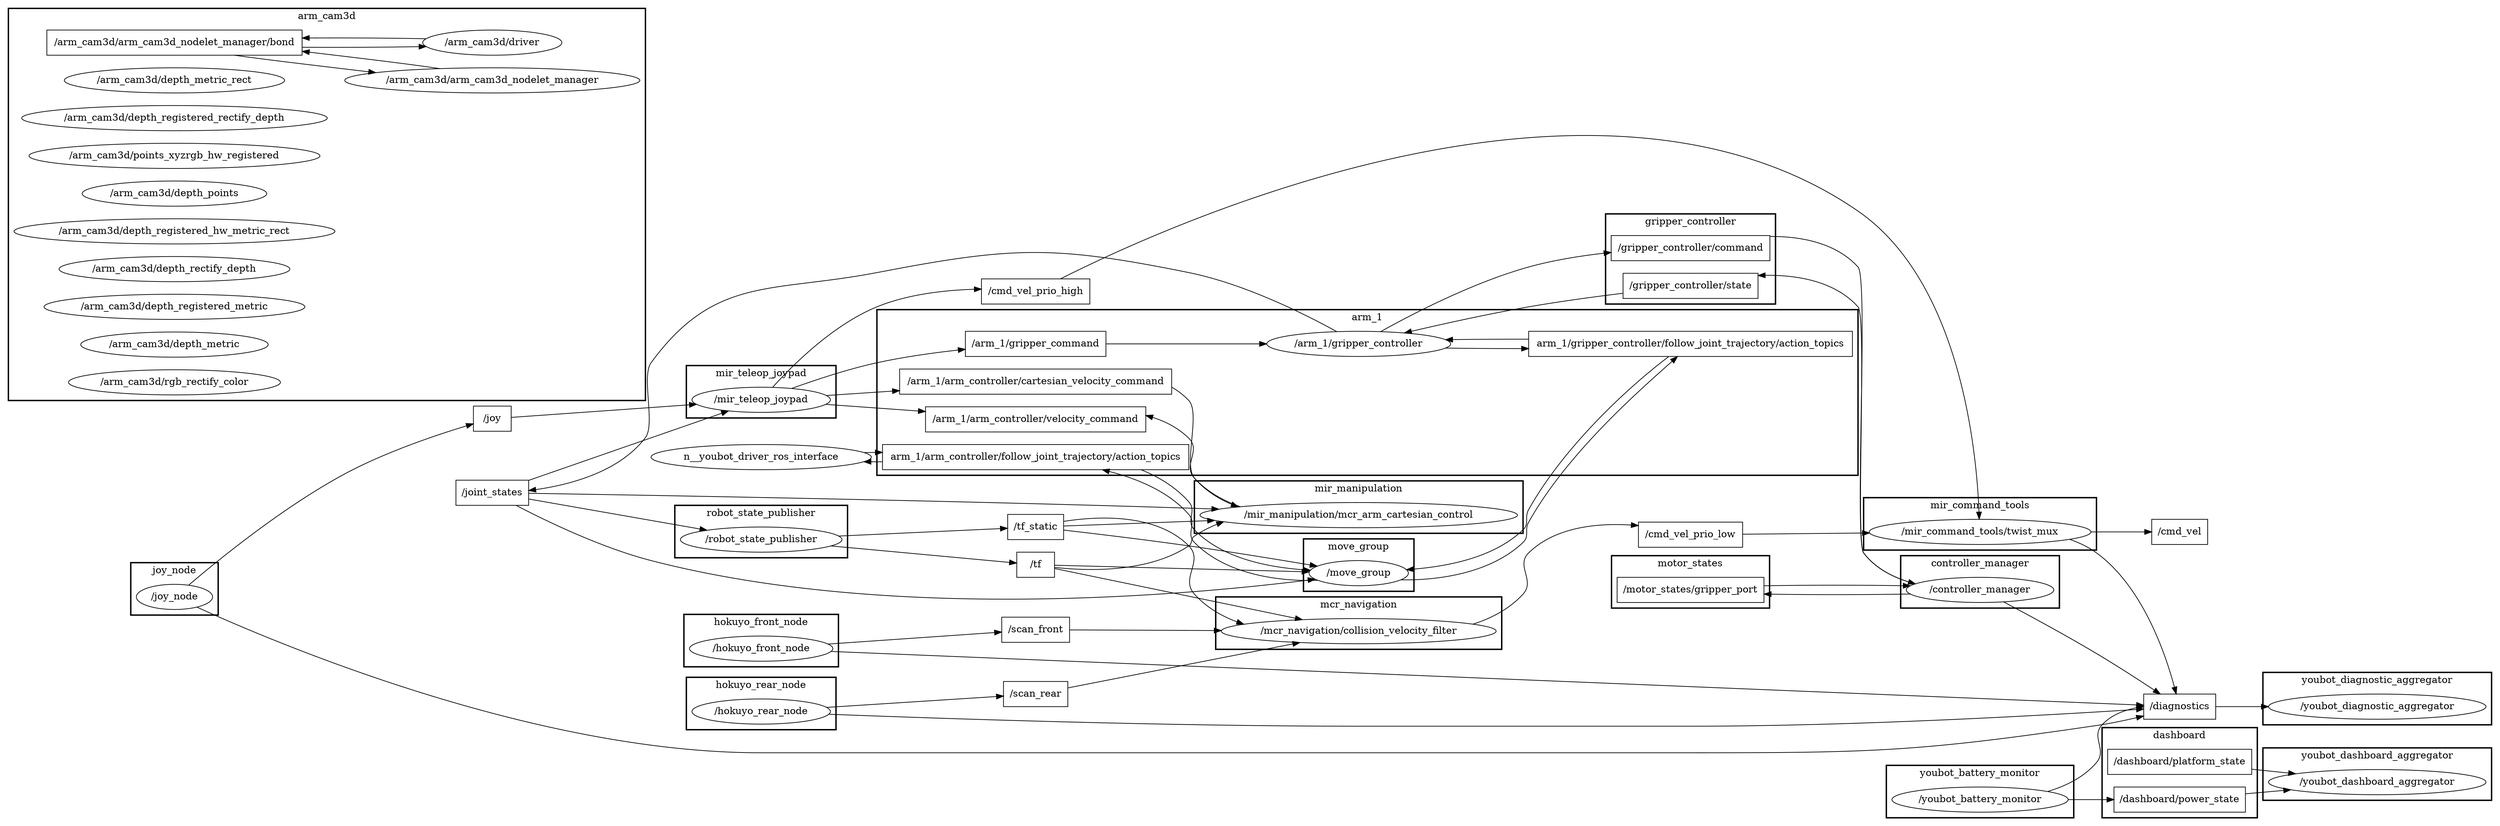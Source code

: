 digraph graphname {
	graph [bb="0,0,3504,1160",
		compound=True,
		rank=same,
		rankdir=LR,
		ranksep=0.2
	];
	node [label="\N"];
	subgraph cluster_gripper_controller {
		graph [bb="2226,784,2470,913",
			compound=True,
			label=gripper_controller,
			lheight=0.21,
			lp="2348,901.5",
			lwidth=1.83,
			rank=same,
			rankdir=LR,
			ranksep=0.2,
			style=bold
		];
		t__gripper_controller_command		 [URL=topic_3A_gripper_controller_command,
			height=0.5,
			label="/gripper_controller/command",
			pos="2348,864",
			shape=box,
			tooltip="topic:/gripper_controller/command",
			width=3.1528];
		t__gripper_controller_state		 [URL=topic_3A_gripper_controller_state,
			height=0.5,
			label="/gripper_controller/state",
			pos="2348,810",
			shape=box,
			tooltip="topic:/gripper_controller/state",
			width=2.6806];
	}
	subgraph cluster_dashboard {
		graph [bb="2938,8,3160,137",
			compound=True,
			label=dashboard,
			lheight=0.21,
			lp="3049,125.5",
			lwidth=1.06,
			rank=same,
			rankdir=LR,
			ranksep=0.2,
			style=bold
		];
		t__dashboard_platform_state		 [URL=topic_3A_dashboard_platform_state,
			height=0.5,
			label="/dashboard/platform_state",
			pos="3049,88",
			shape=box,
			tooltip="topic:/dashboard/platform_state",
			width=2.8611];
		t__dashboard_power_state		 [URL=topic_3A_dashboard_power_state,
			height=0.5,
			label="/dashboard/power_state",
			pos="3049,34",
			shape=box,
			tooltip="topic:/dashboard/power_state",
			width=2.6111];
	}
	subgraph cluster_arm_1 {
		graph [bb="1184,539,2588,776",
			compound=True,
			label=arm_1,
			lheight=0.21,
			lp="1886,764.5",
			lwidth=0.64,
			rank=same,
			rankdir=LR,
			ranksep=0.2,
			style=bold
		];
		t__arm_1_arm_controller_velocity_command		 [URL=topic_3A_arm_1_arm_controller_velocity_command,
			height=0.5,
			label="/arm_1/arm_controller/velocity_command",
			pos="1411,565",
			shape=box,
			tooltip="topic:/arm_1/arm_controller/velocity_command",
			width=4.375];
		t__arm_1_gripper_command		 [URL=topic_3A_arm_1_gripper_command,
			height=0.5,
			label="/arm_1/gripper_command",
			pos="1411,727",
			shape=box,
			tooltip="topic:/arm_1/gripper_command",
			width=2.7917];
		n__arm_1_gripper_controller		 [URL=_arm_1_gripper_controller,
			height=0.5,
			label="/arm_1/gripper_controller",
			pos="1873,727",
			shape=ellipse,
			tooltip="/arm_1/gripper_controller",
			width=3.6469];
		t__arm_1_gripper_command -> n__arm_1_gripper_controller		 [penwidth=1,
			pos="e,1741.6,727 1511.5,727 1575.7,727 1660.2,727 1731.2,727"];
		t__arm_1_arm_controller_cartesian_velocity_command		 [URL=topic_3A_arm_1_arm_controller_cartesian_velocity_command,
			height=0.5,
			label="/arm_1/arm_controller/cartesian_velocity_command",
			pos="1411,619",
			shape=box,
			tooltip="topic:/arm_1/arm_controller/cartesian_velocity_command",
			width=5.4028];
		n__arm_1_arm_controller_follow_joint_trajectory_action_topics		 [URL=topic_3Aarm_1_arm_controller_follow_joint_trajectory_action_topics,
			height=0.5,
			label="arm_1/arm_controller/follow_joint_trajectory/action_topics",
			pos="1411,673",
			shape=box,
			tooltip="topic:arm_1/arm_controller/follow_joint_trajectory/action_topics",
			width=6.0833];
		n__arm_1_gripper_controller_follow_joint_trajectory_action_topics		 [URL=topic_3Aarm_1_gripper_controller_follow_joint_trajectory_action_topics,
			height=0.5,
			label="arm_1/gripper_controller/follow_joint_trajectory/action_topics",
			pos="2348,727",
			shape=box,
			tooltip="topic:arm_1/gripper_controller/follow_joint_trajectory/action_topics",
			width=6.4306];
		n__arm_1_gripper_controller_follow_joint_trajectory_action_topics -> n__arm_1_gripper_controller		 [penwidth=1,
			pos="e,1997,733.01 2116.4,733.75 2079,733.77 2041.5,733.57 2007.5,733.15"];
		n__arm_1_gripper_controller -> n__arm_1_gripper_controller_follow_joint_trajectory_action_topics		 [penwidth=1,
			pos="e,2116.4,720.25 1997,720.99 2030.7,720.52 2068.4,720.27 2106.2,720.25"];
	}
	subgraph cluster_motor_states {
		graph [bb="2235,329,2461,404",
			compound=True,
			label=motor_states,
			lheight=0.21,
			lp="2348,392.5",
			lwidth=1.31,
			rank=same,
			rankdir=LR,
			ranksep=0.2,
			style=bold
		];
		t__motor_states_gripper_port		 [URL=topic_3A_motor_states_gripper_port,
			height=0.5,
			label="/motor_states/gripper_port",
			pos="2348,355",
			shape=box,
			tooltip="topic:/motor_states/gripper_port",
			width=2.9167];
	}
	subgraph cluster_arm_cam3d {
		graph [bb="8,591,920,1152",
			compound=True,
			label=arm_cam3d,
			lheight=0.21,
			lp="464,1140.5",
			lwidth=1.18,
			rank=same,
			rankdir=LR,
			ranksep=0.2,
			style=bold
		];
		t__arm_cam3d_arm_cam3d_nodelet_manager_bond		 [URL=topic_3A_arm_cam3d_arm_cam3d_nodelet_manager_bond,
			height=0.5,
			label="/arm_cam3d/arm_cam3d_nodelet_manager/bond",
			pos="246,1103",
			shape=box,
			tooltip="topic:/arm_cam3d/arm_cam3d_nodelet_manager/bond",
			width=5.0694];
		n__arm_cam3d_arm_cam3d_nodelet_manager		 [URL=_arm_cam3d_arm_cam3d_nodelet_manager,
			height=0.5,
			label="/arm_cam3d/arm_cam3d_nodelet_manager",
			pos="701,1049",
			shape=ellipse,
			tooltip="/arm_cam3d/arm_cam3d_nodelet_manager",
			width=5.8675];
		t__arm_cam3d_arm_cam3d_nodelet_manager_bond -> n__arm_cam3d_arm_cam3d_nodelet_manager		 [penwidth=1,
			pos="e,534.25,1060.1 331.83,1085 375,1079 428.3,1072.7 476,1067 491.62,1065.1 507.86,1063.2 524.12,1061.3"];
		n__arm_cam3d_driver		 [URL=_arm_cam3d_driver,
			height=0.5,
			label="/arm_cam3d/driver",
			pos="701,1103",
			shape=ellipse,
			tooltip="/arm_cam3d/driver",
			width=2.7623];
		t__arm_cam3d_arm_cam3d_nodelet_manager_bond -> n__arm_cam3d_driver		 [penwidth=1,
			pos="e,606.34,1097.4 428.64,1096.4 485.64,1096.1 546.58,1096.3 596.24,1097.2"];
		n__arm_cam3d_depth_metric_rect		 [URL=_arm_cam3d_depth_metric_rect,
			height=0.5,
			label="/arm_cam3d/depth_metric_rect",
			pos="246,1049",
			shape=ellipse,
			tooltip="/arm_cam3d/depth_metric_rect",
			width=4.3691];
		n__arm_cam3d_depth_registered_rectify_depth		 [URL=_arm_cam3d_depth_registered_rectify_depth,
			height=0.5,
			label="/arm_cam3d/depth_registered_rectify_depth",
			pos="246,995",
			shape=ellipse,
			tooltip="/arm_cam3d/depth_registered_rectify_depth",
			width=6.0661];
		n__arm_cam3d_arm_cam3d_nodelet_manager -> t__arm_cam3d_arm_cam3d_nodelet_manager_bond		 [penwidth=1,
			pos="e,428.57,1090.6 625.85,1065.8 582.22,1072.3 525.98,1079 476,1085 463.85,1086.4 451.33,1087.9 438.71,1089.4"];
		n__arm_cam3d_points_xyzrgb_hw_registered		 [URL=_arm_cam3d_points_xyzrgb_hw_registered,
			height=0.5,
			label="/arm_cam3d/points_xyzrgb_hw_registered",
			pos="246,941",
			shape=ellipse,
			tooltip="/arm_cam3d/points_xyzrgb_hw_registered",
			width=5.7773];
		n__arm_cam3d_depth_points		 [URL=_arm_cam3d_depth_points,
			height=0.5,
			label="/arm_cam3d/depth_points",
			pos="246,887",
			shape=ellipse,
			tooltip="/arm_cam3d/depth_points",
			width=3.665];
		n__arm_cam3d_depth_registered_hw_metric_rect		 [URL=_arm_cam3d_depth_registered_hw_metric_rect,
			height=0.5,
			label="/arm_cam3d/depth_registered_hw_metric_rect",
			pos="246,833",
			shape=ellipse,
			tooltip="/arm_cam3d/depth_registered_hw_metric_rect",
			width=6.373];
		n__arm_cam3d_depth_rectify_depth		 [URL=_arm_cam3d_depth_rectify_depth,
			height=0.5,
			label="/arm_cam3d/depth_rectify_depth",
			pos="246,779",
			shape=ellipse,
			tooltip="/arm_cam3d/depth_rectify_depth",
			width=4.5857];
		n__arm_cam3d_depth_registered_metric		 [URL=_arm_cam3d_depth_registered_metric,
			height=0.5,
			label="/arm_cam3d/depth_registered_metric",
			pos="246,725",
			shape=ellipse,
			tooltip="/arm_cam3d/depth_registered_metric",
			width=5.1815];
		n__arm_cam3d_depth_metric		 [URL=_arm_cam3d_depth_metric,
			height=0.5,
			label="/arm_cam3d/depth_metric",
			pos="246,671",
			shape=ellipse,
			tooltip="/arm_cam3d/depth_metric",
			width=3.7191];
		n__arm_cam3d_driver -> t__arm_cam3d_arm_cam3d_nodelet_manager_bond		 [penwidth=1,
			pos="e,428.64,1109.6 606.34,1108.6 557.8,1109.6 496.68,1109.9 438.67,1109.7"];
		n__arm_cam3d_rgb_rectify_color		 [URL=_arm_cam3d_rgb_rectify_color,
			height=0.5,
			label="/arm_cam3d/rgb_rectify_color",
			pos="246,617",
			shape=ellipse,
			tooltip="/arm_cam3d/rgb_rectify_color",
			width=4.2066];
	}
	subgraph cluster_hokuyo_front_node {
		graph [bb="941,121,1163,196",
			compound=True,
			label=hokuyo_front_node,
			lheight=0.21,
			lp="1052,184.5",
			lwidth=1.90,
			rank=same,
			rankdir=LR,
			ranksep=0.2,
			style=bold
		];
		n__hokuyo_front_node		 [URL=_hokuyo_front_node,
			height=0.5,
			label="/hokuyo_front_node",
			pos="1052,147",
			shape=ellipse,
			tooltip="/hokuyo_front_node",
			width=2.8525];
	}
	subgraph cluster_joy_node {
		graph [bb="183,278,309,353",
			compound=True,
			label=joy_node,
			lheight=0.21,
			lp="246,341.5",
			lwidth=0.89,
			rank=same,
			rankdir=LR,
			ranksep=0.2,
			style=bold
		];
		n__joy_node		 [URL=_joy_node,
			height=0.5,
			label="/joy_node",
			pos="246,304",
			shape=ellipse,
			tooltip="/joy_node",
			width=1.5165];
	}
	subgraph cluster_move_group {
		graph [bb="1794,412,1952,487",
			compound=True,
			label=move_group,
			lheight=0.21,
			lp="1873,475.5",
			lwidth=1.22,
			rank=same,
			rankdir=LR,
			ranksep=0.2,
			style=bold
		];
		n__move_group		 [URL=_move_group,
			height=0.5,
			label="/move_group",
			pos="1873,438",
			shape=ellipse,
			tooltip="/move_group",
			width=1.9679];
	}
	subgraph cluster_youbot_diagnostic_aggregator {
		graph [bb="3168,141,3496,216",
			compound=True,
			label=youbot_diagnostic_aggregator,
			lheight=0.21,
			lp="3332,204.5",
			lwidth=3.03,
			rank=same,
			rankdir=LR,
			ranksep=0.2,
			style=bold
		];
		n__youbot_diagnostic_aggregator		 [URL=_youbot_diagnostic_aggregator,
			height=0.5,
			label="/youbot_diagnostic_aggregator",
			pos="3332,167",
			shape=ellipse,
			tooltip="/youbot_diagnostic_aggregator",
			width=4.3149];
	}
	subgraph cluster_robot_state_publisher {
		graph [bb="928,391,1176,466",
			compound=True,
			label=robot_state_publisher,
			lheight=0.21,
			lp="1052,454.5",
			lwidth=2.18,
			rank=same,
			rankdir=LR,
			ranksep=0.2,
			style=bold
		];
		n__robot_state_publisher		 [URL=_robot_state_publisher,
			height=0.5,
			label="/robot_state_publisher",
			pos="1052,417",
			shape=ellipse,
			tooltip="/robot_state_publisher",
			width=3.2136];
	}
	subgraph cluster_mir_command_tools {
		graph [bb="2596,412,2930,487",
			compound=True,
			label=mir_command_tools,
			lheight=0.21,
			lp="2763,475.5",
			lwidth=2.01,
			rank=same,
			rankdir=LR,
			ranksep=0.2,
			style=bold
		];
		n__mir_command_tools_twist_mux		 [URL=_mir_command_tools_twist_mux,
			height=0.5,
			label="/mir_command_tools/twist_mux",
			pos="2763,438",
			shape=ellipse,
			tooltip="/mir_command_tools/twist_mux",
			width=4.4052];
	}
	subgraph cluster_mir_teleop_joypad {
		graph [bb="945,566,1159,641",
			compound=True,
			label=mir_teleop_joypad,
			lheight=0.21,
			lp="1052,629.5",
			lwidth=1.83,
			rank=same,
			rankdir=LR,
			ranksep=0.2,
			style=bold
		];
		n__mir_teleop_joypad		 [URL=_mir_teleop_joypad,
			height=0.5,
			label="/mir_teleop_joypad",
			pos="1052,592",
			shape=ellipse,
			tooltip="/mir_teleop_joypad",
			width=2.7442];
	}
	subgraph cluster_youbot_battery_monitor {
		graph [bb="2629,8,2897,83",
			compound=True,
			label=youbot_battery_monitor,
			lheight=0.21,
			lp="2763,71.5",
			lwidth=2.40,
			rank=same,
			rankdir=LR,
			ranksep=0.2,
			style=bold
		];
		n__youbot_battery_monitor		 [URL=_youbot_battery_monitor,
			height=0.5,
			label="/youbot_battery_monitor",
			pos="2763,34",
			shape=ellipse,
			tooltip="/youbot_battery_monitor",
			width=3.5025];
	}
	subgraph cluster_controller_manager {
		graph [bb="2649,329,2877,404",
			compound=True,
			label=controller_manager,
			lheight=0.21,
			lp="2763,392.5",
			lwidth=1.97,
			rank=same,
			rankdir=LR,
			ranksep=0.2,
			style=bold
		];
		n__controller_manager		 [URL=_controller_manager,
			height=0.5,
			label="/controller_manager",
			pos="2763,355",
			shape=ellipse,
			tooltip="/controller_manager",
			width=2.9247];
	}
	subgraph cluster_mcr_navigation {
		graph [bb="1668,246,2078,321",
			compound=True,
			label=mcr_navigation,
			lheight=0.21,
			lp="1873,309.5",
			lwidth=1.56,
			rank=same,
			rankdir=LR,
			ranksep=0.2,
			style=bold
		];
		n__mcr_navigation_collision_velocity_filter		 [URL=_mcr_navigation_collision_velocity_filter,
			height=0.5,
			label="/mcr_navigation/collision_velocity_filter",
			pos="1873,272",
			shape=ellipse,
			tooltip="/mcr_navigation/collision_velocity_filter",
			width=5.4523];
	}
	subgraph cluster_youbot_dashboard_aggregator {
		graph [bb="3168,33,3496,108",
			compound=True,
			label=youbot_dashboard_aggregator,
			lheight=0.21,
			lp="3332,96.5",
			lwidth=3.04,
			rank=same,
			rankdir=LR,
			ranksep=0.2,
			style=bold
		];
		n__youbot_dashboard_aggregator		 [URL=_youbot_dashboard_aggregator,
			height=0.5,
			label="/youbot_dashboard_aggregator",
			pos="3332,59",
			shape=ellipse,
			tooltip="/youbot_dashboard_aggregator",
			width=4.3149];
	}
	subgraph cluster_hokuyo_rear_node {
		graph [bb="945,220,1159,295",
			compound=True,
			label=hokuyo_rear_node,
			lheight=0.21,
			lp="1052,283.5",
			lwidth=1.83,
			rank=same,
			rankdir=LR,
			ranksep=0.2,
			style=bold
		];
		n__hokuyo_rear_node		 [URL=_hokuyo_rear_node,
			height=0.5,
			label="/hokuyo_rear_node",
			pos="1052,246",
			shape=ellipse,
			tooltip="/hokuyo_rear_node",
			width=2.7442];
	}
	subgraph cluster_mir_manipulation {
		graph [bb="1638,329,2108,404",
			compound=True,
			label=mir_manipulation,
			lheight=0.21,
			lp="1873,392.5",
			lwidth=1.76,
			rank=same,
			rankdir=LR,
			ranksep=0.2,
			style=bold
		];
		n__mir_manipulation_mcr_arm_cartesian_control		 [URL=_mir_manipulation_mcr_arm_cartesian_control,
			height=0.5,
			label="/mir_manipulation/mcr_arm_cartesian_control",
			pos="1873,355",
			shape=ellipse,
			tooltip="/mir_manipulation/mcr_arm_cartesian_control",
			width=6.3008];
	}
	t__cmd_vel	 [URL=topic_3A_cmd_vel,
		height=0.5,
		label="/cmd_vel",
		pos="3049,438",
		shape=box,
		tooltip="topic:/cmd_vel",
		width=1.1111];
	t__cmd_vel_prio_high	 [URL=topic_3A_cmd_vel_prio_high,
		height=0.5,
		label="/cmd_vel_prio_high",
		pos="1411,802",
		shape=box,
		tooltip="topic:/cmd_vel_prio_high",
		width=2.1528];
	t__cmd_vel_prio_high -> n__mir_command_tools_twist_mux	 [penwidth=1,
		pos="e,2762.1,456.12 1446.4,820.07 1597.7,896.78 2212.9,1179.8 2588,917 2741.6,809.4 2760.1,551.66 2762,466.13"];
	t__gripper_controller_command -> n__controller_manager	 [penwidth=1,
		pos="e,2670.2,363.59 2461.5,880.81 2507.3,880.99 2556.7,871.43 2588,837 2604,819.37 2581.8,427.12 2596,408 2611.6,387.12 2635.4,374.28 2660.2,366.45"];
	t__gripper_controller_state -> n__arm_1_gripper_controller	 [penwidth=1,
		pos="e,1938.2,742.64 2251.5,799.47 2209.7,794.39 2160.3,787.72 2116,780 2059.3,770.13 1995.8,756.11 1948.1,744.97"];
	t__dashboard_platform_state -> n__youbot_dashboard_aggregator	 [penwidth=1,
		pos="e,3215.5,70.919 3152.2,77.448 3169.4,75.675 3187.4,73.816 3205.1,71.99"];
	t__dashboard_power_state -> n__youbot_dashboard_aggregator	 [penwidth=1,
		pos="e,3208.3,48.083 3143.2,42.29 3160.9,43.862 3179.7,45.535 3198.3,47.192"];
	t__arm_1_arm_controller_cartesian_velocity_command -> n__mir_manipulation_mcr_arm_cartesian_control	 [penwidth=1,
		pos="e,1699.3,366.68 1605.5,611.57 1614.5,606.3 1622.8,599.85 1630,592 1643.9,576.96 1624.9,423.71 1638,408 1652,391.23 1670.1,379.1 1690,370.42"];
	n__arm_1_arm_controller_follow_joint_trajectory_action_topics -> n__move_group	 [penwidth=1,
		pos="e,1802.2,438.84 1630.3,654.67 1641.9,639.88 1626.5,508.4 1638,495 1675.2,451.7 1740,441.08 1792,439.12"];
	n__youbot_driver_ros_interface	 [height=0.5,
		pos="1873,513",
		width=4.3691];
	n__arm_1_arm_controller_follow_joint_trajectory_action_topics -> n__youbot_driver_ros_interface	 [penwidth=1,
		pos="e,1827.4,495.74 1607.7,654.91 1615.8,649.96 1623.3,644.05 1630,637 1647,619.07 1620.7,543.68 1638,526 1683.7,479.28 1763.8,482.41 1817.4,493.51"];
	n__arm_1_gripper_controller_follow_joint_trajectory_action_topics -> n__move_group	 [penwidth=1,
		pos="e,1932.5,447.78 2331.6,708.88 2297.5,664.33 2210.6,550.52 2108,495 2056.8,467.27 1991.3,455.52 1942.6,449.08"];
	n__arm_1_gripper_controller -> t__gripper_controller_command	 [penwidth=1,
		pos="e,2234.3,857.88 1904.5,744.65 1949.3,769.64 2036.2,814.78 2116,837 2150.4,846.58 2188.7,852.77 2224,856.76"];
	t__joint_states	 [URL=topic_3A_joint_states,
		height=0.5,
		label="/joint_states",
		pos="701,484",
		shape=box,
		tooltip="topic:/joint_states",
		width=1.4444];
	n__arm_1_gripper_controller -> t__joint_states	 [penwidth=1,
		pos="e,753.05,480.98 1841.6,744.54 1796.9,769.16 1710.2,812.79 1630,829 1435.7,868.27 1372.7,889.77 1184,829 1050.6,786.04 996.54,767.21 928,645 916.34,624.2 935.38,556.22 920,538 882.11,493.13 813.34,482.37 763.14,481.11"];
	t__motor_states_gripper_port -> n__controller_manager	 [penwidth=1,
		pos="e,2663.2,360.86 2453.2,360.95 2514.2,361.99 2591.2,362.02 2653,361.03"];
	t__joint_states -> n__move_group	 [penwidth=1,
		pos="e,1805.3,443.36 753.08,483.13 893.27,480.6 1295.8,472.25 1630,455 1685.3,452.15 1747.5,447.75 1795.1,444.14"];
	t__joint_states -> n__robot_state_publisher	 [penwidth=1,
		pos="e,978.48,430.92 753.12,474.19 809.67,463.33 901.61,445.68 968.4,432.86"];
	t__joint_states -> n__mir_teleop_joypad	 [penwidth=1,
		pos="e,1014.6,575.27 753.26,494.45 797.83,504.06 863.87,519.59 920,538 948.91,547.48 980.47,560.41 1005.4,571.24"];
	t__joint_states -> n__mir_manipulation_mcr_arm_cartesian_control	 [penwidth=1,
		pos="e,1745.7,340.09 736.61,465.89 780.12,443.9 857.63,407.25 928,387 1206,307.01 1549,322.05 1735.5,339.15"];
	t__tf	 [URL=topic_3A_tf,
		height=0.5,
		label="/tf",
		pos="1411,374",
		shape=box,
		tooltip="topic:/tf",
		width=0.75];
	t__tf -> n__move_group	 [penwidth=1,
		pos="e,1802.3,439.57 1438.1,372.42 1480.4,370.91 1565.6,372.17 1630,401 1634.3,402.93 1633.7,406.06 1638,408 1686.3,429.74 1745.5,437.18 1792.2,439.21"];
	t__tf -> n__mcr_navigation_collision_velocity_filter	 [penwidth=1,
		pos="e,1796.7,288.69 1438,368.22 1504.1,353.59 1680.2,314.53 1786.7,290.92"];
	t__tf -> n__mir_manipulation_mcr_arm_cartesian_control	 [penwidth=1,
		pos="e,1671.3,363.29 1438,372.92 1481.7,371.12 1573.3,367.34 1661.2,363.71"];
	t__tf_static	 [URL=topic_3A_tf_static,
		height=0.5,
		label="/tf_static",
		pos="1411,428",
		shape=box,
		tooltip="topic:/tf_static",
		width=1.1111];
	t__tf_static -> n__move_group	 [penwidth=1,
		pos="e,1802.2,436.48 1451.2,428.85 1526.5,430.49 1692.7,434.1 1792.2,436.27"];
	t__tf_static -> n__mcr_navigation_collision_velocity_filter	 [penwidth=1,
		pos="e,1708.3,281.8 1451.3,436.17 1500.5,443.86 1583.8,448.08 1630,401 1641.9,388.88 1626.7,337.69 1638,325 1654.4,306.6 1675.6,293.86 1698.7,285.17"];
	t__tf_static -> n__mir_manipulation_mcr_arm_cartesian_control	 [penwidth=1,
		pos="e,1790.7,371.81 1451.1,423.93 1494.8,419.2 1567.6,410.78 1630,401 1680,393.16 1735.4,382.75 1780.7,373.81"];
	t__scan_front	 [URL=topic_3A_scan_front,
		height=0.5,
		label="/scan_front",
		pos="1411,185",
		shape=box,
		tooltip="topic:/scan_front",
		width=1.3472];
	t__scan_front -> n__mcr_navigation_collision_velocity_filter	 [penwidth=1,
		pos="e,1786.4,255.81 1459.9,194.06 1534.5,208.17 1679.7,235.63 1776.3,253.9"];
	t__diagnostics	 [URL=topic_3A_diagnostics,
		height=0.5,
		label="/diagnostics",
		pos="3049,167",
		shape=box,
		tooltip="topic:/diagnostics",
		width=1.4306];
	t__diagnostics -> n__youbot_diagnostic_aggregator	 [penwidth=1,
		pos="e,3176.4,167 3100.6,167 3119.6,167 3142.4,167 3166.1,167"];
	t__joy	 [URL=topic_3A_joy,
		height=0.5,
		label="/joy",
		pos="701,565",
		shape=box,
		tooltip="topic:/joy",
		width=0.75];
	t__joy -> n__mir_teleop_joypad	 [penwidth=1,
		pos="e,960.61,585.01 728.23,567.03 774.81,570.63 874.22,578.32 950.48,584.22"];
	t__cmd_vel_prio_low	 [URL=topic_3A_cmd_vel_prio_low,
		height=0.5,
		label="/cmd_vel_prio_low",
		pos="2348,434",
		shape=box,
		tooltip="topic:/cmd_vel_prio_low",
		width=2.0694];
	t__cmd_vel_prio_low -> n__mir_command_tools_twist_mux	 [penwidth=1,
		pos="e,2605,436.48 2422.8,434.72 2470.7,435.18 2534.9,435.8 2594.7,436.38"];
	t__scan_rear	 [URL=topic_3A_scan_rear,
		height=0.5,
		label="/scan_rear",
		pos="1411,277",
		shape=box,
		tooltip="topic:/scan_rear",
		width=1.2778];
	t__scan_rear -> n__mcr_navigation_collision_velocity_filter	 [penwidth=1,
		pos="e,1678,274.11 1457.4,276.51 1506.8,275.97 1589.4,275.07 1667.9,274.22"];
	n__hokuyo_front_node -> t__scan_front	 [penwidth=1,
		pos="e,1362.4,179.93 1140.3,156.3 1206.3,163.32 1295.1,172.77 1352.4,178.87"];
	n__hokuyo_front_node -> t__diagnostics	 [penwidth=1,
		pos="e,2997.2,163.57 1154.5,145.37 1309.3,143.03 1613.6,139 1872,139 1872,139 1872,139 2349,139 2585,139 2865.5,155.14 2987,162.91"];
	n__joy_node -> t__diagnostics	 [penwidth=1,
		pos="e,2997.2,153.53 279.57,289.56 387.25,243.19 742.56,101 1051,101 1051,101 1051,101 2349,101 2607.8,101 2673.9,102.35 2930,140 2948.8,142.76 2969,146.93 2987.3,151.18"];
	n__joy_node -> t__joy	 [penwidth=1,
		pos="e,673.76,562.12 262.14,321.45 297.71,361.35 391.12,459.7 490,511 546.64,540.39 620.36,554.54 663.69,560.74"];
	n__move_group -> n__arm_1_arm_controller_follow_joint_trajectory_action_topics	 [penwidth=1,
		pos="e,1608.3,654.79 1821.2,425.61 1766.9,420.14 1682.6,425.07 1638,477 1626.4,490.51 1642.1,623.96 1630,637 1625.8,641.47 1621.4,645.49 1616.6,649.1"];
	n__move_group -> n__arm_1_gripper_controller_follow_joint_trajectory_action_topics	 [penwidth=1,
		pos="e,2337.6,708.8 1942.1,434.01 1990.8,437.44 2056.6,449.17 2108,477 2211.2,532.81 2298.4,647.53 2332.1,700.04"];
	n__robot_state_publisher -> t__tf	 [penwidth=1,
		pos="e,1383.9,377.1 1143.6,405.91 1157.1,404.26 1170.9,402.58 1184,401 1251,392.91 1329.2,383.59 1373.8,378.29"];
	n__robot_state_publisher -> t__tf_static	 [penwidth=1,
		pos="e,1370.7,426.79 1166,420.48 1231.4,422.5 1310.4,424.93 1360.5,426.47"];
	n__mir_command_tools_twist_mux -> t__cmd_vel	 [penwidth=1,
		pos="e,3008.9,438 2921.8,438 2949.6,438 2976.7,438 2998.6,438"];
	n__mir_command_tools_twist_mux -> t__diagnostics	 [penwidth=1,
		pos="e,3044.9,185.03 2892.5,427.55 2905.9,422.83 2918.8,416.48 2930,408 3001.1,354.24 3031.9,246.17 3042.8,195.03"];
	n__mir_teleop_joypad -> t__cmd_vel_prio_high	 [penwidth=1,
		pos="e,1333.4,810.03 1059.5,610.15 1074.6,649.05 1115.9,740.11 1184,780 1225.5,804.3 1278.8,810.43 1323.2,810.2"];
	n__mir_teleop_joypad -> t__arm_1_arm_controller_velocity_command	 [penwidth=1,
		pos="e,1253.3,576.85 1143.5,585.15 1173.9,582.86 1208.8,580.22 1243.1,577.62"];
	n__mir_teleop_joypad -> t__arm_1_gripper_command	 [penwidth=1,
		pos="e,1310.4,727.21 1068.3,609.8 1090.8,634.72 1135.5,679.25 1184,700 1220.1,715.44 1262.2,722.96 1300.3,726.39"];
	n__mir_teleop_joypad -> t__arm_1_arm_controller_cartesian_velocity_command	 [penwidth=1,
		pos="e,1216.5,604.36 1143.5,598.85 1163.1,600.32 1184.5,601.94 1206.4,603.6"];
	n__youbot_battery_monitor -> t__dashboard_power_state	 [penwidth=1,
		pos="e,2954.8,34 2889.4,34 2907.9,34 2926.7,34 2944.7,34"];
	n__youbot_battery_monitor -> t__diagnostics	 [penwidth=1,
		pos="e,2997.4,167.01 2860.2,45.655 2886.3,53.402 2912.3,66.138 2930,87 2945.7,105.49 2921.6,123.13 2938,141 2950.7,154.78 2969.1,161.9 2987.4,165.41"];
	n__controller_manager -> t__gripper_controller_state	 [penwidth=1,
		pos="e,2444.6,824.95 2670.2,363.62 2641.9,371.05 2613.7,384.37 2596,408 2583.6,424.56 2601.8,764.65 2588,780 2555.2,816.39 2502.3,825.75 2454.7,825.21"];
	n__controller_manager -> t__motor_states_gripper_port	 [penwidth=1,
		pos="e,2453.2,349.05 2663.2,349.14 2603.1,348.05 2526.2,347.96 2463.5,348.88"];
	n__controller_manager -> t__diagnostics	 [penwidth=1,
		pos="e,3020.7,185.09 2790.5,337.48 2841.7,303.58 2954.4,228.98 3012.2,190.69"];
	n__mcr_navigation_collision_velocity_filter -> t__cmd_vel_prio_low	 [penwidth=1,
		pos="e,2273.5,447.5 2038.1,281.76 2064.7,290.45 2089.6,304.06 2108,325 2120.2,338.91 2103,394.79 2116,408 2153.4,446.01 2213.7,451.71 2263.4,448.32"];
	n__hokuyo_rear_node -> t__diagnostics	 [penwidth=1,
		pos="e,2997.1,169.02 1148.9,242.2 1498.8,228.35 2701.6,180.72 2986.9,169.42"];
	n__hokuyo_rear_node -> t__scan_rear	 [penwidth=1,
		pos="e,1364.8,273.07 1141.7,253.7 1208.4,259.49 1297.7,267.25 1354.5,272.18"];
	n__mir_manipulation_mcr_arm_cartesian_control -> t__arm_1_arm_controller_velocity_command	 [penwidth=1,
		pos="e,1484.5,546.95 1705.2,367.16 1679.9,375.76 1656.3,388.72 1638,408 1623.4,423.38 1642.6,437.95 1630,455 1597.1,499.51 1541.1,527.22 1494.1,543.7"];
	n__youbot_driver_ros_interface -> n__arm_1_arm_controller_follow_joint_trajectory_action_topics	 [penwidth=1,
		pos="e,1630.4,654.57 1734.4,504.46 1698.6,507.71 1663.1,518.33 1638,544 1623,559.35 1640.8,618.19 1634.7,645.18"];
}
